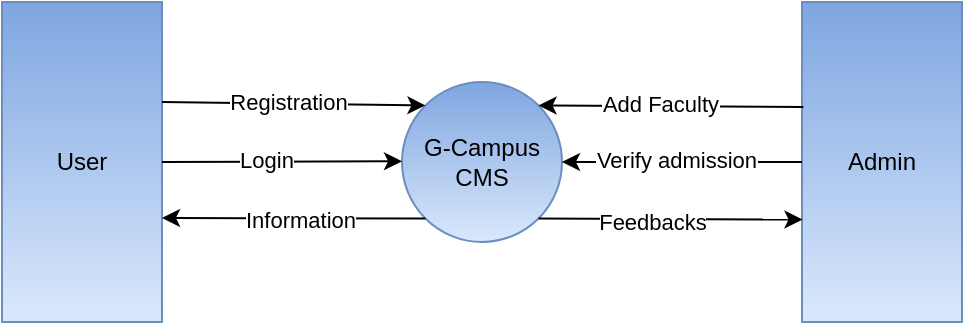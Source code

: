 <mxfile version="24.0.2" type="device">
  <diagram id="QmRfr4Dvlq-QmZYed3Hv" name="Page-1">
    <mxGraphModel dx="906" dy="537" grid="1" gridSize="10" guides="1" tooltips="1" connect="1" arrows="1" fold="1" page="1" pageScale="1" pageWidth="827" pageHeight="1169" math="0" shadow="0">
      <root>
        <mxCell id="0" />
        <mxCell id="1" parent="0" />
        <mxCell id="yqV-b92MgNPL5G9JaT_n-1" value="User" style="html=1;dashed=0;whiteSpace=wrap;fillColor=#dae8fc;gradientColor=#7ea6e0;strokeColor=#6c8ebf;gradientDirection=north;" vertex="1" parent="1">
          <mxGeometry x="240" y="160" width="80" height="160" as="geometry" />
        </mxCell>
        <mxCell id="yqV-b92MgNPL5G9JaT_n-2" value="G-Campus&lt;div&gt;CMS&lt;/div&gt;" style="shape=ellipse;html=1;dashed=0;whiteSpace=wrap;aspect=fixed;perimeter=ellipsePerimeter;fillColor=#dae8fc;gradientColor=#7ea6e0;strokeColor=#6c8ebf;gradientDirection=north;" vertex="1" parent="1">
          <mxGeometry x="440" y="200" width="80" height="80" as="geometry" />
        </mxCell>
        <mxCell id="yqV-b92MgNPL5G9JaT_n-4" value="" style="endArrow=classic;html=1;rounded=0;entryX=0;entryY=0;entryDx=0;entryDy=0;" edge="1" parent="1" target="yqV-b92MgNPL5G9JaT_n-2">
          <mxGeometry width="50" height="50" relative="1" as="geometry">
            <mxPoint x="320" y="210" as="sourcePoint" />
            <mxPoint x="510" y="250" as="targetPoint" />
          </mxGeometry>
        </mxCell>
        <mxCell id="yqV-b92MgNPL5G9JaT_n-7" value="Registration" style="edgeLabel;html=1;align=center;verticalAlign=middle;resizable=0;points=[];" vertex="1" connectable="0" parent="yqV-b92MgNPL5G9JaT_n-4">
          <mxGeometry x="-0.045" y="1" relative="1" as="geometry">
            <mxPoint as="offset" />
          </mxGeometry>
        </mxCell>
        <mxCell id="yqV-b92MgNPL5G9JaT_n-5" value="" style="endArrow=classic;html=1;rounded=0;entryX=0.006;entryY=0.253;entryDx=0;entryDy=0;entryPerimeter=0;exitX=1;exitY=0.5;exitDx=0;exitDy=0;" edge="1" parent="1" source="yqV-b92MgNPL5G9JaT_n-1">
          <mxGeometry width="50" height="50" relative="1" as="geometry">
            <mxPoint x="320" y="239.62" as="sourcePoint" />
            <mxPoint x="440" y="239.62" as="targetPoint" />
          </mxGeometry>
        </mxCell>
        <mxCell id="yqV-b92MgNPL5G9JaT_n-8" value="Login" style="edgeLabel;html=1;align=center;verticalAlign=middle;resizable=0;points=[];" vertex="1" connectable="0" parent="yqV-b92MgNPL5G9JaT_n-5">
          <mxGeometry x="-0.131" y="1" relative="1" as="geometry">
            <mxPoint as="offset" />
          </mxGeometry>
        </mxCell>
        <mxCell id="yqV-b92MgNPL5G9JaT_n-6" value="" style="endArrow=classic;html=1;rounded=0;exitX=0;exitY=1;exitDx=0;exitDy=0;" edge="1" parent="1" source="yqV-b92MgNPL5G9JaT_n-2">
          <mxGeometry width="50" height="50" relative="1" as="geometry">
            <mxPoint x="440" y="260" as="sourcePoint" />
            <mxPoint x="320" y="268" as="targetPoint" />
          </mxGeometry>
        </mxCell>
        <mxCell id="yqV-b92MgNPL5G9JaT_n-9" value="Information" style="edgeLabel;html=1;align=center;verticalAlign=middle;resizable=0;points=[];" vertex="1" connectable="0" parent="yqV-b92MgNPL5G9JaT_n-6">
          <mxGeometry x="-0.054" y="1" relative="1" as="geometry">
            <mxPoint as="offset" />
          </mxGeometry>
        </mxCell>
        <mxCell id="yqV-b92MgNPL5G9JaT_n-10" value="Admin" style="html=1;dashed=0;whiteSpace=wrap;fillColor=#dae8fc;gradientColor=#7ea6e0;strokeColor=#6c8ebf;gradientDirection=north;" vertex="1" parent="1">
          <mxGeometry x="640" y="160" width="80" height="160" as="geometry" />
        </mxCell>
        <mxCell id="yqV-b92MgNPL5G9JaT_n-17" value="" style="endArrow=classic;html=1;rounded=0;exitX=0.009;exitY=0.328;exitDx=0;exitDy=0;entryX=1;entryY=0;entryDx=0;entryDy=0;exitPerimeter=0;" edge="1" parent="1" source="yqV-b92MgNPL5G9JaT_n-10" target="yqV-b92MgNPL5G9JaT_n-2">
          <mxGeometry width="50" height="50" relative="1" as="geometry">
            <mxPoint x="520" y="290" as="sourcePoint" />
            <mxPoint x="520" y="220" as="targetPoint" />
          </mxGeometry>
        </mxCell>
        <mxCell id="yqV-b92MgNPL5G9JaT_n-20" value="Add Faculty" style="edgeLabel;html=1;align=center;verticalAlign=middle;resizable=0;points=[];" vertex="1" connectable="0" parent="yqV-b92MgNPL5G9JaT_n-17">
          <mxGeometry x="0.08" y="-1" relative="1" as="geometry">
            <mxPoint as="offset" />
          </mxGeometry>
        </mxCell>
        <mxCell id="yqV-b92MgNPL5G9JaT_n-18" value="" style="endArrow=classic;html=1;rounded=0;exitX=0;exitY=0.5;exitDx=0;exitDy=0;entryX=1;entryY=0.5;entryDx=0;entryDy=0;" edge="1" parent="1" source="yqV-b92MgNPL5G9JaT_n-10" target="yqV-b92MgNPL5G9JaT_n-2">
          <mxGeometry width="50" height="50" relative="1" as="geometry">
            <mxPoint x="520" y="290" as="sourcePoint" />
            <mxPoint x="530" y="240" as="targetPoint" />
          </mxGeometry>
        </mxCell>
        <mxCell id="yqV-b92MgNPL5G9JaT_n-21" value="Verify admission" style="edgeLabel;html=1;align=center;verticalAlign=middle;resizable=0;points=[];" vertex="1" connectable="0" parent="yqV-b92MgNPL5G9JaT_n-18">
          <mxGeometry x="0.054" y="-1" relative="1" as="geometry">
            <mxPoint as="offset" />
          </mxGeometry>
        </mxCell>
        <mxCell id="yqV-b92MgNPL5G9JaT_n-19" value="" style="endArrow=classic;html=1;rounded=0;entryX=0.003;entryY=0.68;entryDx=0;entryDy=0;exitX=1;exitY=1;exitDx=0;exitDy=0;entryPerimeter=0;" edge="1" parent="1" source="yqV-b92MgNPL5G9JaT_n-2" target="yqV-b92MgNPL5G9JaT_n-10">
          <mxGeometry width="50" height="50" relative="1" as="geometry">
            <mxPoint x="520" y="260" as="sourcePoint" />
            <mxPoint x="670" y="350" as="targetPoint" />
          </mxGeometry>
        </mxCell>
        <mxCell id="yqV-b92MgNPL5G9JaT_n-22" value="Feedbacks" style="edgeLabel;html=1;align=center;verticalAlign=middle;resizable=0;points=[];" vertex="1" connectable="0" parent="yqV-b92MgNPL5G9JaT_n-19">
          <mxGeometry x="-0.144" y="-1" relative="1" as="geometry">
            <mxPoint as="offset" />
          </mxGeometry>
        </mxCell>
      </root>
    </mxGraphModel>
  </diagram>
</mxfile>
